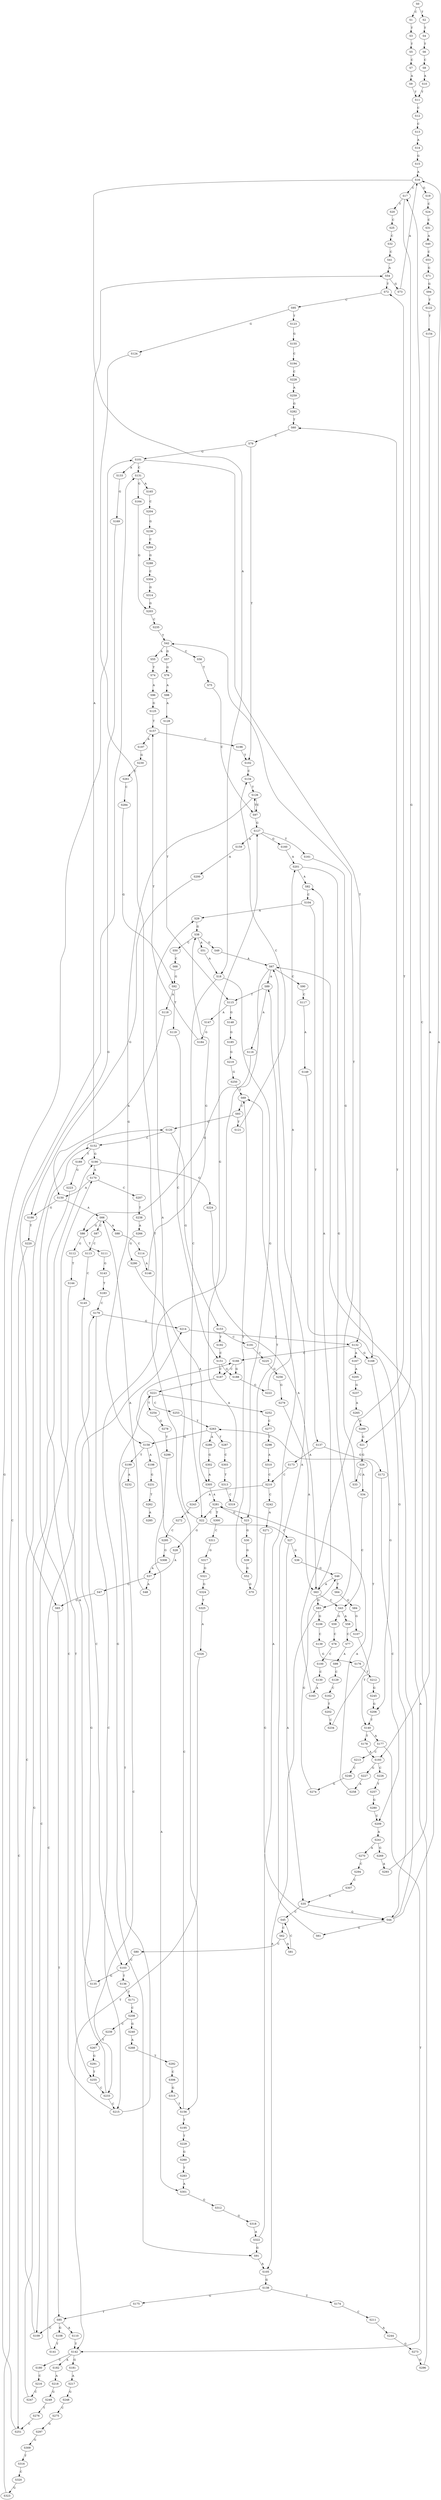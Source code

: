 strict digraph  {
	S0 -> S1 [ label = C ];
	S0 -> S2 [ label = T ];
	S1 -> S3 [ label = T ];
	S2 -> S4 [ label = T ];
	S3 -> S5 [ label = T ];
	S4 -> S6 [ label = T ];
	S5 -> S7 [ label = C ];
	S6 -> S8 [ label = C ];
	S7 -> S9 [ label = A ];
	S8 -> S10 [ label = A ];
	S9 -> S11 [ label = T ];
	S10 -> S11 [ label = T ];
	S11 -> S12 [ label = C ];
	S12 -> S13 [ label = C ];
	S13 -> S14 [ label = A ];
	S14 -> S15 [ label = G ];
	S15 -> S16 [ label = A ];
	S16 -> S17 [ label = C ];
	S16 -> S18 [ label = A ];
	S16 -> S19 [ label = G ];
	S17 -> S20 [ label = T ];
	S17 -> S21 [ label = G ];
	S18 -> S22 [ label = C ];
	S18 -> S23 [ label = G ];
	S19 -> S24 [ label = C ];
	S20 -> S25 [ label = C ];
	S21 -> S26 [ label = G ];
	S22 -> S27 [ label = C ];
	S22 -> S28 [ label = G ];
	S22 -> S29 [ label = A ];
	S23 -> S30 [ label = G ];
	S24 -> S31 [ label = C ];
	S25 -> S32 [ label = C ];
	S26 -> S33 [ label = C ];
	S26 -> S34 [ label = A ];
	S27 -> S35 [ label = A ];
	S27 -> S36 [ label = G ];
	S28 -> S37 [ label = A ];
	S29 -> S38 [ label = G ];
	S30 -> S39 [ label = G ];
	S31 -> S40 [ label = A ];
	S32 -> S41 [ label = C ];
	S33 -> S42 [ label = T ];
	S34 -> S43 [ label = C ];
	S35 -> S44 [ label = G ];
	S35 -> S45 [ label = C ];
	S36 -> S46 [ label = G ];
	S37 -> S47 [ label = G ];
	S37 -> S48 [ label = A ];
	S38 -> S49 [ label = G ];
	S38 -> S50 [ label = C ];
	S38 -> S51 [ label = A ];
	S39 -> S52 [ label = G ];
	S40 -> S53 [ label = C ];
	S41 -> S54 [ label = A ];
	S42 -> S55 [ label = A ];
	S42 -> S56 [ label = C ];
	S42 -> S57 [ label = G ];
	S43 -> S58 [ label = A ];
	S43 -> S59 [ label = G ];
	S44 -> S16 [ label = A ];
	S44 -> S60 [ label = T ];
	S44 -> S61 [ label = G ];
	S45 -> S62 [ label = C ];
	S46 -> S63 [ label = A ];
	S46 -> S64 [ label = T ];
	S47 -> S65 [ label = G ];
	S48 -> S66 [ label = A ];
	S49 -> S67 [ label = A ];
	S50 -> S68 [ label = C ];
	S51 -> S18 [ label = A ];
	S52 -> S69 [ label = T ];
	S52 -> S70 [ label = G ];
	S53 -> S71 [ label = G ];
	S54 -> S72 [ label = T ];
	S54 -> S73 [ label = G ];
	S55 -> S74 [ label = T ];
	S56 -> S75 [ label = T ];
	S57 -> S76 [ label = G ];
	S58 -> S77 [ label = C ];
	S59 -> S78 [ label = C ];
	S60 -> S79 [ label = C ];
	S61 -> S67 [ label = A ];
	S62 -> S80 [ label = C ];
	S62 -> S81 [ label = A ];
	S63 -> S43 [ label = C ];
	S63 -> S82 [ label = A ];
	S63 -> S83 [ label = G ];
	S64 -> S84 [ label = G ];
	S65 -> S85 [ label = T ];
	S66 -> S86 [ label = G ];
	S66 -> S87 [ label = C ];
	S66 -> S88 [ label = A ];
	S67 -> S89 [ label = A ];
	S67 -> S90 [ label = C ];
	S67 -> S91 [ label = G ];
	S68 -> S92 [ label = G ];
	S69 -> S93 [ label = C ];
	S70 -> S69 [ label = T ];
	S71 -> S94 [ label = G ];
	S72 -> S95 [ label = C ];
	S73 -> S16 [ label = A ];
	S74 -> S96 [ label = A ];
	S75 -> S97 [ label = C ];
	S76 -> S98 [ label = A ];
	S77 -> S99 [ label = A ];
	S78 -> S100 [ label = C ];
	S79 -> S101 [ label = G ];
	S79 -> S102 [ label = T ];
	S80 -> S103 [ label = C ];
	S81 -> S45 [ label = C ];
	S82 -> S104 [ label = C ];
	S83 -> S105 [ label = A ];
	S83 -> S106 [ label = G ];
	S84 -> S107 [ label = G ];
	S85 -> S108 [ label = G ];
	S85 -> S109 [ label = C ];
	S85 -> S110 [ label = A ];
	S86 -> S111 [ label = T ];
	S86 -> S112 [ label = G ];
	S87 -> S113 [ label = C ];
	S88 -> S114 [ label = C ];
	S89 -> S115 [ label = T ];
	S89 -> S116 [ label = A ];
	S90 -> S117 [ label = C ];
	S91 -> S105 [ label = A ];
	S92 -> S118 [ label = A ];
	S92 -> S119 [ label = T ];
	S93 -> S120 [ label = C ];
	S93 -> S121 [ label = T ];
	S94 -> S122 [ label = T ];
	S95 -> S123 [ label = T ];
	S95 -> S124 [ label = G ];
	S96 -> S125 [ label = G ];
	S97 -> S126 [ label = T ];
	S97 -> S127 [ label = G ];
	S98 -> S128 [ label = A ];
	S99 -> S129 [ label = C ];
	S100 -> S130 [ label = C ];
	S101 -> S131 [ label = C ];
	S101 -> S132 [ label = T ];
	S101 -> S133 [ label = A ];
	S102 -> S134 [ label = C ];
	S103 -> S135 [ label = G ];
	S103 -> S136 [ label = T ];
	S104 -> S29 [ label = A ];
	S104 -> S137 [ label = T ];
	S105 -> S138 [ label = G ];
	S106 -> S139 [ label = C ];
	S107 -> S140 [ label = T ];
	S108 -> S141 [ label = T ];
	S109 -> S120 [ label = C ];
	S110 -> S142 [ label = T ];
	S111 -> S143 [ label = G ];
	S112 -> S144 [ label = T ];
	S113 -> S145 [ label = C ];
	S114 -> S146 [ label = A ];
	S115 -> S147 [ label = A ];
	S115 -> S148 [ label = G ];
	S116 -> S86 [ label = G ];
	S117 -> S149 [ label = A ];
	S118 -> S150 [ label = A ];
	S119 -> S151 [ label = C ];
	S120 -> S152 [ label = C ];
	S120 -> S153 [ label = G ];
	S121 -> S134 [ label = C ];
	S122 -> S154 [ label = T ];
	S123 -> S155 [ label = G ];
	S124 -> S156 [ label = T ];
	S125 -> S157 [ label = T ];
	S126 -> S158 [ label = G ];
	S126 -> S97 [ label = C ];
	S127 -> S159 [ label = A ];
	S127 -> S160 [ label = G ];
	S127 -> S161 [ label = T ];
	S128 -> S115 [ label = T ];
	S129 -> S162 [ label = C ];
	S130 -> S163 [ label = A ];
	S131 -> S164 [ label = G ];
	S131 -> S165 [ label = A ];
	S132 -> S166 [ label = C ];
	S132 -> S167 [ label = A ];
	S132 -> S168 [ label = G ];
	S133 -> S169 [ label = G ];
	S134 -> S126 [ label = T ];
	S135 -> S170 [ label = A ];
	S136 -> S171 [ label = T ];
	S137 -> S172 [ label = G ];
	S137 -> S173 [ label = A ];
	S138 -> S174 [ label = T ];
	S138 -> S175 [ label = G ];
	S139 -> S176 [ label = G ];
	S140 -> S177 [ label = A ];
	S140 -> S178 [ label = T ];
	S141 -> S179 [ label = C ];
	S142 -> S180 [ label = C ];
	S142 -> S181 [ label = G ];
	S142 -> S182 [ label = A ];
	S143 -> S183 [ label = T ];
	S144 -> S109 [ label = C ];
	S145 -> S103 [ label = C ];
	S146 -> S38 [ label = G ];
	S147 -> S184 [ label = G ];
	S148 -> S185 [ label = G ];
	S149 -> S44 [ label = G ];
	S150 -> S66 [ label = A ];
	S150 -> S186 [ label = G ];
	S151 -> S187 [ label = C ];
	S151 -> S188 [ label = G ];
	S152 -> S189 [ label = T ];
	S152 -> S54 [ label = A ];
	S152 -> S190 [ label = G ];
	S153 -> S191 [ label = C ];
	S153 -> S192 [ label = T ];
	S154 -> S193 [ label = A ];
	S155 -> S194 [ label = C ];
	S156 -> S166 [ label = C ];
	S156 -> S195 [ label = T ];
	S157 -> S196 [ label = C ];
	S157 -> S197 [ label = A ];
	S158 -> S198 [ label = A ];
	S158 -> S199 [ label = T ];
	S159 -> S200 [ label = A ];
	S160 -> S201 [ label = A ];
	S161 -> S168 [ label = G ];
	S162 -> S202 [ label = T ];
	S163 -> S72 [ label = T ];
	S164 -> S203 [ label = G ];
	S165 -> S204 [ label = C ];
	S166 -> S188 [ label = G ];
	S166 -> S187 [ label = C ];
	S167 -> S205 [ label = A ];
	S168 -> S206 [ label = G ];
	S169 -> S65 [ label = G ];
	S170 -> S150 [ label = A ];
	S170 -> S207 [ label = C ];
	S171 -> S208 [ label = C ];
	S172 -> S209 [ label = C ];
	S173 -> S210 [ label = C ];
	S174 -> S211 [ label = C ];
	S175 -> S85 [ label = T ];
	S176 -> S212 [ label = T ];
	S177 -> S142 [ label = T ];
	S177 -> S213 [ label = C ];
	S178 -> S193 [ label = A ];
	S179 -> S214 [ label = G ];
	S179 -> S215 [ label = C ];
	S180 -> S216 [ label = C ];
	S181 -> S217 [ label = A ];
	S182 -> S218 [ label = A ];
	S183 -> S179 [ label = C ];
	S184 -> S157 [ label = T ];
	S185 -> S219 [ label = G ];
	S186 -> S220 [ label = T ];
	S187 -> S221 [ label = T ];
	S188 -> S222 [ label = G ];
	S189 -> S223 [ label = G ];
	S190 -> S170 [ label = A ];
	S190 -> S224 [ label = G ];
	S191 -> S225 [ label = C ];
	S192 -> S151 [ label = C ];
	S193 -> S226 [ label = C ];
	S193 -> S227 [ label = G ];
	S194 -> S228 [ label = C ];
	S195 -> S229 [ label = T ];
	S196 -> S102 [ label = T ];
	S197 -> S230 [ label = G ];
	S198 -> S231 [ label = G ];
	S199 -> S232 [ label = A ];
	S199 -> S233 [ label = C ];
	S200 -> S186 [ label = G ];
	S201 -> S82 [ label = A ];
	S201 -> S83 [ label = G ];
	S202 -> S234 [ label = C ];
	S203 -> S235 [ label = C ];
	S204 -> S236 [ label = G ];
	S205 -> S237 [ label = G ];
	S206 -> S140 [ label = T ];
	S207 -> S238 [ label = T ];
	S208 -> S239 [ label = C ];
	S208 -> S240 [ label = G ];
	S209 -> S241 [ label = A ];
	S210 -> S242 [ label = C ];
	S210 -> S243 [ label = A ];
	S211 -> S244 [ label = A ];
	S212 -> S245 [ label = G ];
	S213 -> S246 [ label = C ];
	S214 -> S132 [ label = T ];
	S215 -> S221 [ label = T ];
	S215 -> S152 [ label = C ];
	S216 -> S247 [ label = C ];
	S217 -> S248 [ label = G ];
	S218 -> S249 [ label = G ];
	S219 -> S250 [ label = G ];
	S220 -> S251 [ label = C ];
	S221 -> S252 [ label = A ];
	S221 -> S253 [ label = C ];
	S221 -> S254 [ label = T ];
	S222 -> S201 [ label = A ];
	S223 -> S255 [ label = T ];
	S224 -> S63 [ label = A ];
	S225 -> S256 [ label = G ];
	S226 -> S257 [ label = T ];
	S227 -> S258 [ label = A ];
	S228 -> S259 [ label = A ];
	S229 -> S260 [ label = G ];
	S230 -> S261 [ label = C ];
	S231 -> S262 [ label = T ];
	S233 -> S215 [ label = C ];
	S233 -> S214 [ label = G ];
	S234 -> S263 [ label = T ];
	S235 -> S42 [ label = T ];
	S236 -> S264 [ label = C ];
	S237 -> S265 [ label = A ];
	S238 -> S266 [ label = A ];
	S239 -> S267 [ label = T ];
	S240 -> S268 [ label = A ];
	S241 -> S269 [ label = G ];
	S241 -> S270 [ label = A ];
	S242 -> S271 [ label = A ];
	S243 -> S272 [ label = A ];
	S244 -> S273 [ label = G ];
	S245 -> S206 [ label = G ];
	S246 -> S274 [ label = G ];
	S247 -> S190 [ label = G ];
	S248 -> S275 [ label = C ];
	S249 -> S276 [ label = T ];
	S250 -> S69 [ label = T ];
	S251 -> S101 [ label = G ];
	S252 -> S277 [ label = C ];
	S253 -> S263 [ label = T ];
	S254 -> S278 [ label = G ];
	S255 -> S233 [ label = C ];
	S256 -> S279 [ label = G ];
	S257 -> S280 [ label = G ];
	S258 -> S281 [ label = A ];
	S259 -> S282 [ label = G ];
	S260 -> S283 [ label = T ];
	S261 -> S284 [ label = C ];
	S262 -> S285 [ label = A ];
	S263 -> S286 [ label = A ];
	S263 -> S287 [ label = T ];
	S263 -> S158 [ label = G ];
	S264 -> S288 [ label = G ];
	S265 -> S289 [ label = C ];
	S266 -> S290 [ label = G ];
	S267 -> S291 [ label = G ];
	S268 -> S292 [ label = T ];
	S269 -> S293 [ label = A ];
	S270 -> S294 [ label = C ];
	S271 -> S44 [ label = G ];
	S272 -> S295 [ label = C ];
	S273 -> S296 [ label = G ];
	S274 -> S46 [ label = G ];
	S275 -> S297 [ label = G ];
	S276 -> S251 [ label = C ];
	S277 -> S298 [ label = T ];
	S278 -> S299 [ label = T ];
	S279 -> S63 [ label = A ];
	S280 -> S209 [ label = C ];
	S281 -> S300 [ label = T ];
	S281 -> S22 [ label = C ];
	S281 -> S23 [ label = G ];
	S282 -> S60 [ label = T ];
	S283 -> S301 [ label = A ];
	S284 -> S92 [ label = G ];
	S286 -> S302 [ label = G ];
	S287 -> S303 [ label = C ];
	S288 -> S304 [ label = C ];
	S289 -> S21 [ label = G ];
	S290 -> S305 [ label = A ];
	S291 -> S255 [ label = T ];
	S292 -> S306 [ label = C ];
	S293 -> S17 [ label = C ];
	S294 -> S307 [ label = C ];
	S295 -> S308 [ label = G ];
	S296 -> S67 [ label = A ];
	S297 -> S309 [ label = G ];
	S298 -> S310 [ label = A ];
	S299 -> S301 [ label = A ];
	S300 -> S311 [ label = C ];
	S301 -> S312 [ label = G ];
	S302 -> S305 [ label = A ];
	S303 -> S313 [ label = T ];
	S304 -> S314 [ label = G ];
	S305 -> S281 [ label = A ];
	S306 -> S315 [ label = G ];
	S307 -> S35 [ label = A ];
	S308 -> S37 [ label = A ];
	S309 -> S316 [ label = T ];
	S310 -> S210 [ label = C ];
	S311 -> S317 [ label = G ];
	S312 -> S318 [ label = G ];
	S313 -> S319 [ label = C ];
	S314 -> S203 [ label = G ];
	S315 -> S156 [ label = T ];
	S316 -> S320 [ label = C ];
	S317 -> S321 [ label = G ];
	S318 -> S322 [ label = A ];
	S319 -> S127 [ label = G ];
	S320 -> S323 [ label = G ];
	S321 -> S324 [ label = G ];
	S322 -> S91 [ label = G ];
	S322 -> S89 [ label = A ];
	S323 -> S131 [ label = C ];
	S324 -> S325 [ label = T ];
	S325 -> S326 [ label = A ];
	S326 -> S142 [ label = T ];
}
